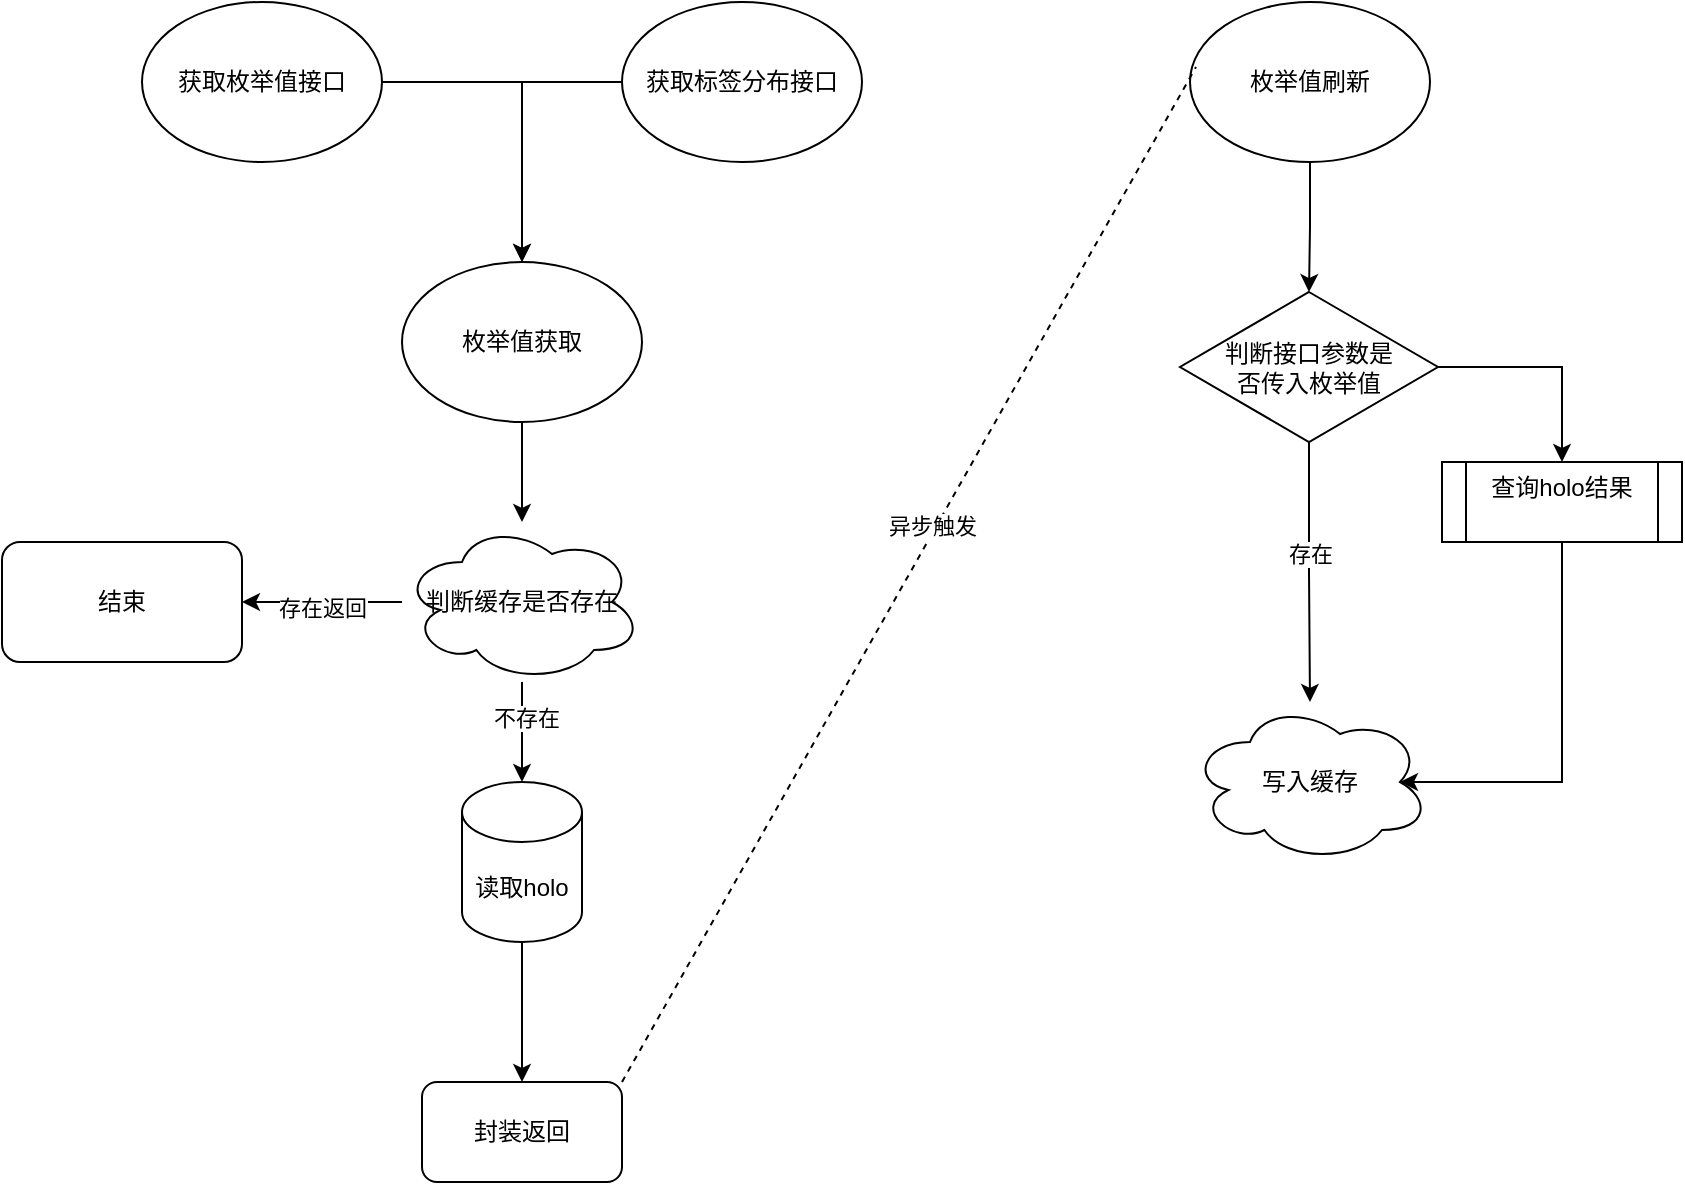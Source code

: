<mxfile version="28.0.7">
  <diagram name="第 1 页" id="fUD8UUl_zqNyeXUvFWrr">
    <mxGraphModel dx="1845" dy="655" grid="1" gridSize="10" guides="1" tooltips="1" connect="1" arrows="1" fold="1" page="1" pageScale="1" pageWidth="827" pageHeight="1169" math="0" shadow="0">
      <root>
        <mxCell id="0" />
        <mxCell id="1" parent="0" />
        <mxCell id="m_zHExUfeF9yj6iozSSD-8" value="" style="edgeStyle=orthogonalEdgeStyle;rounded=0;orthogonalLoop=1;jettySize=auto;html=1;" parent="1" source="m_zHExUfeF9yj6iozSSD-1" target="m_zHExUfeF9yj6iozSSD-7" edge="1">
          <mxGeometry relative="1" as="geometry" />
        </mxCell>
        <mxCell id="m_zHExUfeF9yj6iozSSD-1" value="枚举值获取" style="ellipse;whiteSpace=wrap;html=1;" parent="1" vertex="1">
          <mxGeometry x="-40" y="150" width="120" height="80" as="geometry" />
        </mxCell>
        <mxCell id="8SZU6OC8F64CNyh53qsG-18" value="" style="edgeStyle=orthogonalEdgeStyle;rounded=0;orthogonalLoop=1;jettySize=auto;html=1;" edge="1" parent="1" source="m_zHExUfeF9yj6iozSSD-2" target="8SZU6OC8F64CNyh53qsG-17">
          <mxGeometry relative="1" as="geometry" />
        </mxCell>
        <mxCell id="m_zHExUfeF9yj6iozSSD-2" value="枚举值刷新" style="ellipse;whiteSpace=wrap;html=1;" parent="1" vertex="1">
          <mxGeometry x="354" y="20" width="120" height="80" as="geometry" />
        </mxCell>
        <mxCell id="m_zHExUfeF9yj6iozSSD-5" style="edgeStyle=orthogonalEdgeStyle;rounded=0;orthogonalLoop=1;jettySize=auto;html=1;entryX=0.5;entryY=0;entryDx=0;entryDy=0;" parent="1" source="m_zHExUfeF9yj6iozSSD-3" target="m_zHExUfeF9yj6iozSSD-1" edge="1">
          <mxGeometry relative="1" as="geometry" />
        </mxCell>
        <mxCell id="m_zHExUfeF9yj6iozSSD-3" value="获取枚举值接口" style="ellipse;whiteSpace=wrap;html=1;" parent="1" vertex="1">
          <mxGeometry x="-170" y="20" width="120" height="80" as="geometry" />
        </mxCell>
        <mxCell id="m_zHExUfeF9yj6iozSSD-6" style="edgeStyle=orthogonalEdgeStyle;rounded=0;orthogonalLoop=1;jettySize=auto;html=1;" parent="1" source="m_zHExUfeF9yj6iozSSD-4" target="m_zHExUfeF9yj6iozSSD-1" edge="1">
          <mxGeometry relative="1" as="geometry">
            <Array as="points">
              <mxPoint x="20" y="60" />
            </Array>
          </mxGeometry>
        </mxCell>
        <mxCell id="m_zHExUfeF9yj6iozSSD-4" value="获取标签分布接口" style="ellipse;whiteSpace=wrap;html=1;" parent="1" vertex="1">
          <mxGeometry x="70" y="20" width="120" height="80" as="geometry" />
        </mxCell>
        <mxCell id="m_zHExUfeF9yj6iozSSD-10" value="" style="edgeStyle=orthogonalEdgeStyle;rounded=0;orthogonalLoop=1;jettySize=auto;html=1;" parent="1" source="m_zHExUfeF9yj6iozSSD-7" target="m_zHExUfeF9yj6iozSSD-9" edge="1">
          <mxGeometry relative="1" as="geometry" />
        </mxCell>
        <mxCell id="m_zHExUfeF9yj6iozSSD-12" value="存在返回" style="edgeLabel;html=1;align=center;verticalAlign=middle;resizable=0;points=[];" parent="m_zHExUfeF9yj6iozSSD-10" vertex="1" connectable="0">
          <mxGeometry y="3" relative="1" as="geometry">
            <mxPoint as="offset" />
          </mxGeometry>
        </mxCell>
        <mxCell id="8SZU6OC8F64CNyh53qsG-2" value="" style="edgeStyle=orthogonalEdgeStyle;rounded=0;orthogonalLoop=1;jettySize=auto;html=1;" edge="1" parent="1" source="m_zHExUfeF9yj6iozSSD-7" target="8SZU6OC8F64CNyh53qsG-1">
          <mxGeometry relative="1" as="geometry" />
        </mxCell>
        <mxCell id="8SZU6OC8F64CNyh53qsG-4" value="不存在" style="edgeLabel;html=1;align=center;verticalAlign=middle;resizable=0;points=[];" vertex="1" connectable="0" parent="8SZU6OC8F64CNyh53qsG-2">
          <mxGeometry x="-0.3" y="2" relative="1" as="geometry">
            <mxPoint as="offset" />
          </mxGeometry>
        </mxCell>
        <mxCell id="m_zHExUfeF9yj6iozSSD-7" value="判断缓存是否存在" style="ellipse;shape=cloud;whiteSpace=wrap;html=1;" parent="1" vertex="1">
          <mxGeometry x="-40" y="280" width="120" height="80" as="geometry" />
        </mxCell>
        <mxCell id="m_zHExUfeF9yj6iozSSD-9" value="结束" style="rounded=1;whiteSpace=wrap;html=1;" parent="1" vertex="1">
          <mxGeometry x="-240" y="290" width="120" height="60" as="geometry" />
        </mxCell>
        <mxCell id="8SZU6OC8F64CNyh53qsG-8" value="" style="edgeStyle=orthogonalEdgeStyle;rounded=0;orthogonalLoop=1;jettySize=auto;html=1;" edge="1" parent="1" source="8SZU6OC8F64CNyh53qsG-1" target="8SZU6OC8F64CNyh53qsG-7">
          <mxGeometry relative="1" as="geometry" />
        </mxCell>
        <mxCell id="8SZU6OC8F64CNyh53qsG-1" value="读取holo" style="shape=cylinder3;whiteSpace=wrap;html=1;boundedLbl=1;backgroundOutline=1;size=15;" vertex="1" parent="1">
          <mxGeometry x="-10" y="410" width="60" height="80" as="geometry" />
        </mxCell>
        <mxCell id="8SZU6OC8F64CNyh53qsG-7" value="封装返回" style="rounded=1;whiteSpace=wrap;html=1;" vertex="1" parent="1">
          <mxGeometry x="-30" y="560" width="100" height="50" as="geometry" />
        </mxCell>
        <mxCell id="8SZU6OC8F64CNyh53qsG-11" value="" style="endArrow=none;dashed=1;html=1;rounded=0;exitX=1;exitY=0;exitDx=0;exitDy=0;entryX=0.025;entryY=0.406;entryDx=0;entryDy=0;entryPerimeter=0;" edge="1" parent="1" source="8SZU6OC8F64CNyh53qsG-7" target="m_zHExUfeF9yj6iozSSD-2">
          <mxGeometry width="50" height="50" relative="1" as="geometry">
            <mxPoint x="150" y="330" as="sourcePoint" />
            <mxPoint x="200" y="280" as="targetPoint" />
          </mxGeometry>
        </mxCell>
        <mxCell id="8SZU6OC8F64CNyh53qsG-12" value="异步触发" style="edgeLabel;html=1;align=center;verticalAlign=middle;resizable=0;points=[];" vertex="1" connectable="0" parent="8SZU6OC8F64CNyh53qsG-11">
          <mxGeometry x="0.096" y="3" relative="1" as="geometry">
            <mxPoint y="1" as="offset" />
          </mxGeometry>
        </mxCell>
        <mxCell id="8SZU6OC8F64CNyh53qsG-20" value="" style="edgeStyle=orthogonalEdgeStyle;rounded=0;orthogonalLoop=1;jettySize=auto;html=1;" edge="1" parent="1" source="8SZU6OC8F64CNyh53qsG-17" target="8SZU6OC8F64CNyh53qsG-19">
          <mxGeometry relative="1" as="geometry" />
        </mxCell>
        <mxCell id="8SZU6OC8F64CNyh53qsG-24" value="存在" style="edgeLabel;html=1;align=center;verticalAlign=middle;resizable=0;points=[];" vertex="1" connectable="0" parent="8SZU6OC8F64CNyh53qsG-20">
          <mxGeometry x="-0.142" relative="1" as="geometry">
            <mxPoint as="offset" />
          </mxGeometry>
        </mxCell>
        <mxCell id="8SZU6OC8F64CNyh53qsG-22" value="" style="edgeStyle=orthogonalEdgeStyle;rounded=0;orthogonalLoop=1;jettySize=auto;html=1;" edge="1" parent="1" source="8SZU6OC8F64CNyh53qsG-17" target="8SZU6OC8F64CNyh53qsG-21">
          <mxGeometry relative="1" as="geometry" />
        </mxCell>
        <mxCell id="8SZU6OC8F64CNyh53qsG-17" value="判断接口参数是&lt;div&gt;否传入枚举值&lt;/div&gt;" style="rhombus;whiteSpace=wrap;html=1;" vertex="1" parent="1">
          <mxGeometry x="349" y="165" width="129" height="75" as="geometry" />
        </mxCell>
        <mxCell id="8SZU6OC8F64CNyh53qsG-19" value="写入缓存" style="ellipse;shape=cloud;whiteSpace=wrap;html=1;" vertex="1" parent="1">
          <mxGeometry x="354" y="370" width="120" height="80" as="geometry" />
        </mxCell>
        <mxCell id="8SZU6OC8F64CNyh53qsG-23" style="edgeStyle=orthogonalEdgeStyle;rounded=0;orthogonalLoop=1;jettySize=auto;html=1;entryX=0.875;entryY=0.5;entryDx=0;entryDy=0;entryPerimeter=0;" edge="1" parent="1" source="8SZU6OC8F64CNyh53qsG-21" target="8SZU6OC8F64CNyh53qsG-19">
          <mxGeometry relative="1" as="geometry">
            <mxPoint x="540" y="340" as="targetPoint" />
            <Array as="points">
              <mxPoint x="540" y="410" />
            </Array>
          </mxGeometry>
        </mxCell>
        <mxCell id="8SZU6OC8F64CNyh53qsG-21" value="查询holo结果&lt;div&gt;&lt;br&gt;&lt;/div&gt;" style="shape=process;whiteSpace=wrap;html=1;backgroundOutline=1;" vertex="1" parent="1">
          <mxGeometry x="480" y="250" width="120" height="40" as="geometry" />
        </mxCell>
      </root>
    </mxGraphModel>
  </diagram>
</mxfile>
